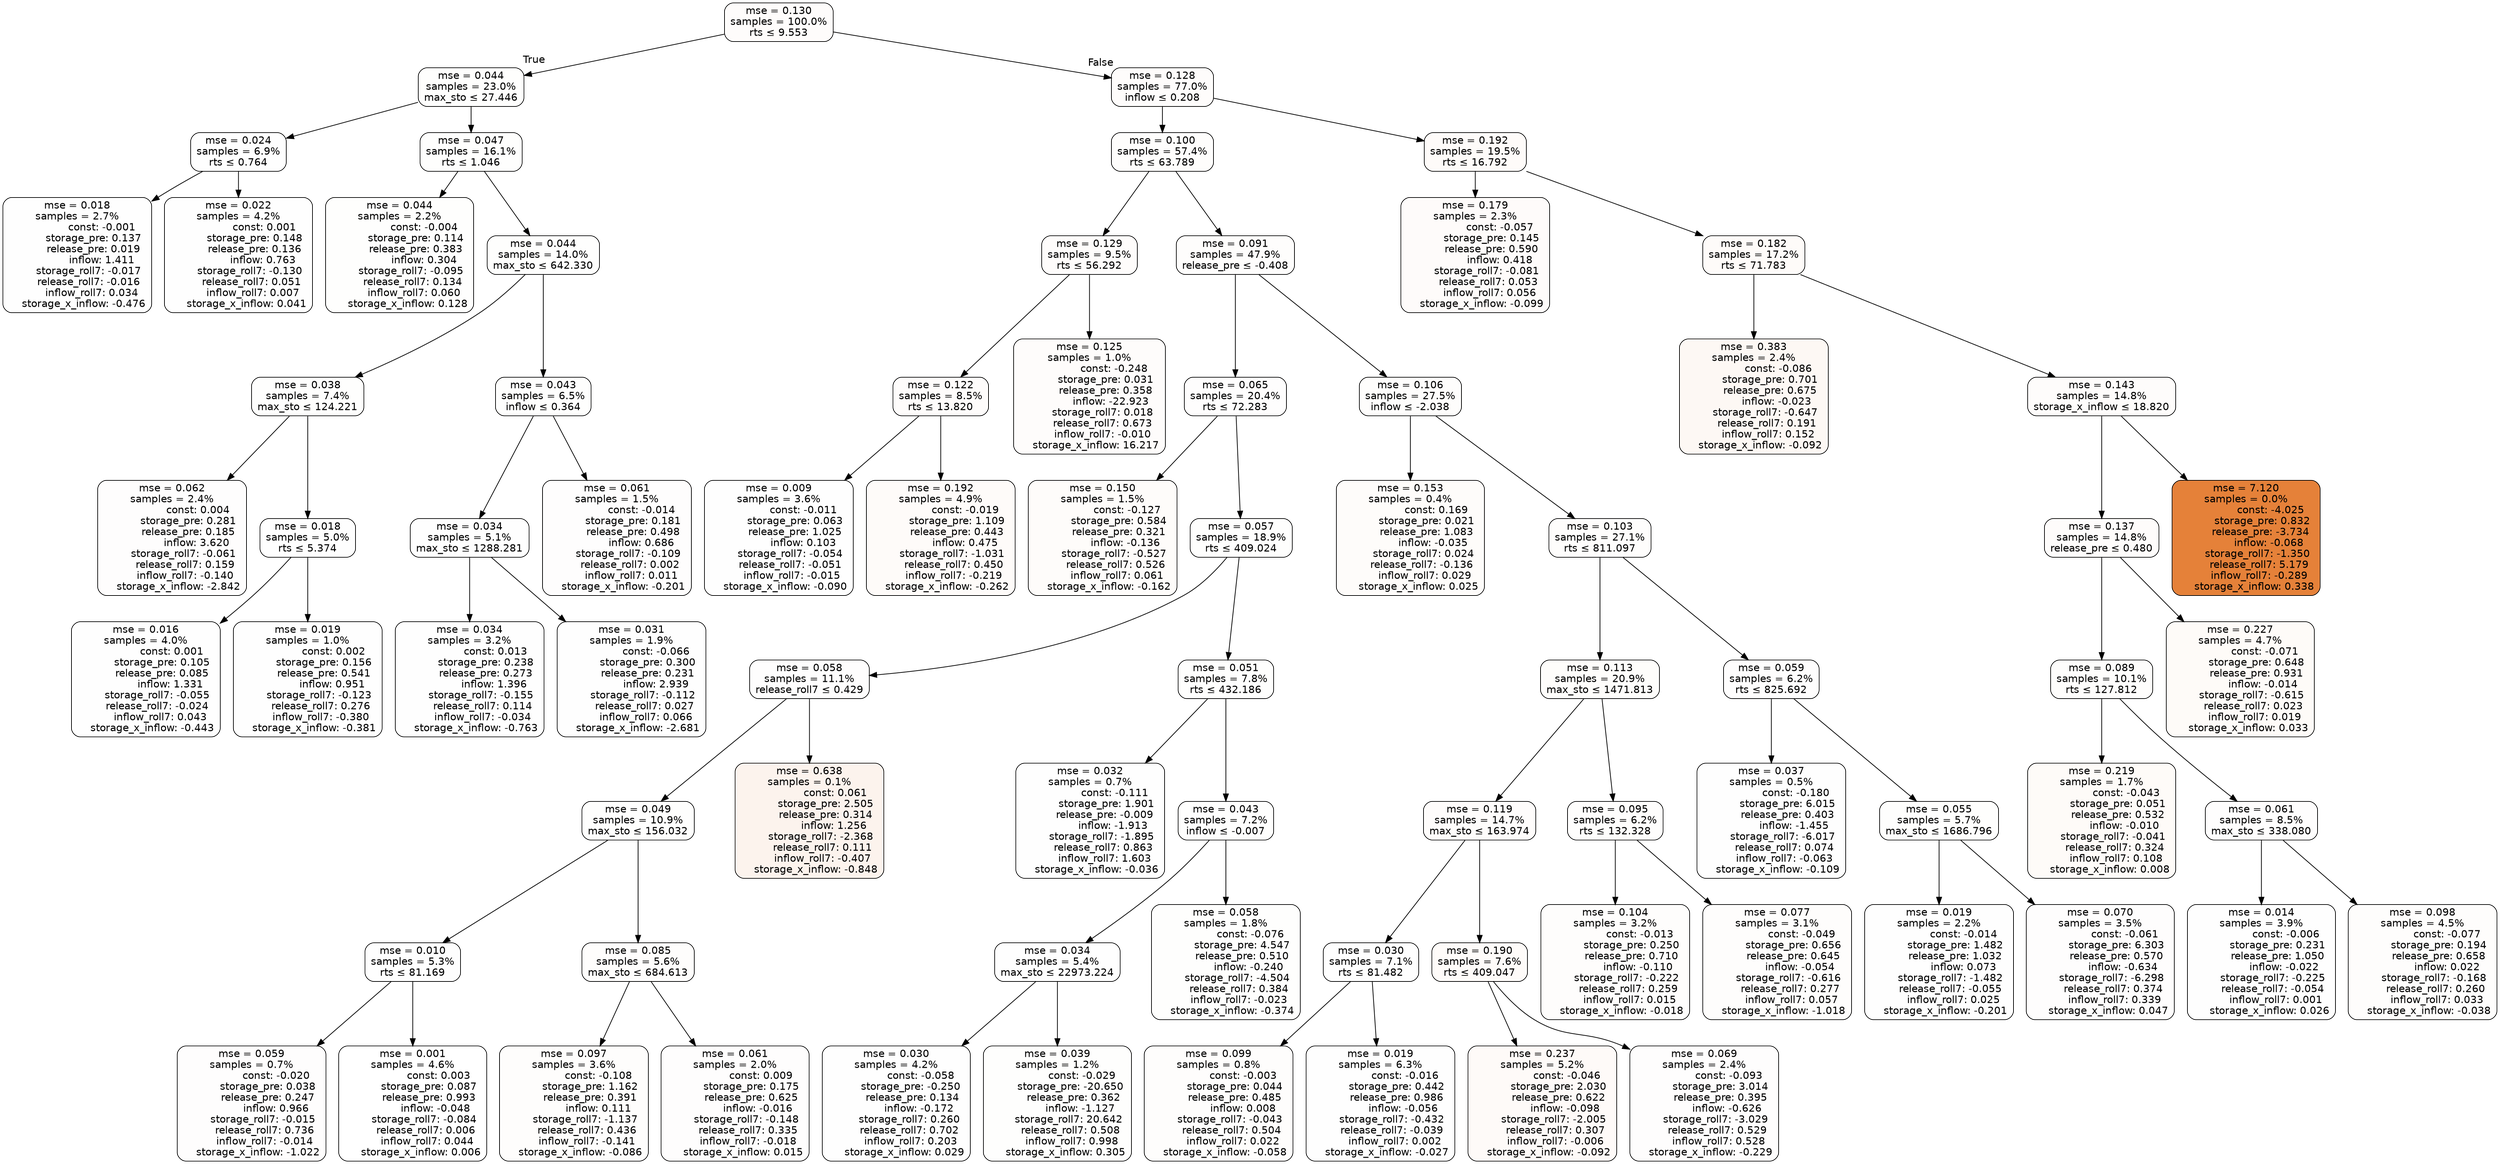 digraph tree {
bgcolor="transparent"
node [shape=rectangle, style="filled, rounded", color="black", fontname=helvetica] ;
edge [fontname=helvetica] ;
	"0" [label="mse = 0.130
samples = 100.0%
rts &le; 9.553", fillcolor="#fefcfb"]
	"1" [label="mse = 0.044
samples = 23.0%
max_sto &le; 27.446", fillcolor="#fefefd"]
	"2" [label="mse = 0.024
samples = 6.9%
rts &le; 0.764", fillcolor="#fefefe"]
	"3" [label="mse = 0.018
samples = 2.7%
               const: -0.001
          storage_pre: 0.137
          release_pre: 0.019
               inflow: 1.411
       storage_roll7: -0.017
       release_roll7: -0.016
         inflow_roll7: 0.034
    storage_x_inflow: -0.476", fillcolor="#fefefe"]
	"4" [label="mse = 0.022
samples = 4.2%
                const: 0.001
          storage_pre: 0.148
          release_pre: 0.136
               inflow: 0.763
       storage_roll7: -0.130
        release_roll7: 0.051
         inflow_roll7: 0.007
     storage_x_inflow: 0.041", fillcolor="#fefefe"]
	"5" [label="mse = 0.047
samples = 16.1%
rts &le; 1.046", fillcolor="#fefefd"]
	"6" [label="mse = 0.044
samples = 2.2%
               const: -0.004
          storage_pre: 0.114
          release_pre: 0.383
               inflow: 0.304
       storage_roll7: -0.095
        release_roll7: 0.134
         inflow_roll7: 0.060
     storage_x_inflow: 0.128", fillcolor="#fefefd"]
	"7" [label="mse = 0.044
samples = 14.0%
max_sto &le; 642.330", fillcolor="#fefefd"]
	"8" [label="mse = 0.038
samples = 7.4%
max_sto &le; 124.221", fillcolor="#fefefd"]
	"9" [label="mse = 0.062
samples = 2.4%
                const: 0.004
          storage_pre: 0.281
          release_pre: 0.185
               inflow: 3.620
       storage_roll7: -0.061
        release_roll7: 0.159
        inflow_roll7: -0.140
    storage_x_inflow: -2.842", fillcolor="#fefdfd"]
	"10" [label="mse = 0.018
samples = 5.0%
rts &le; 5.374", fillcolor="#fefefe"]
	"11" [label="mse = 0.016
samples = 4.0%
                const: 0.001
          storage_pre: 0.105
          release_pre: 0.085
               inflow: 1.331
       storage_roll7: -0.055
       release_roll7: -0.024
         inflow_roll7: 0.043
    storage_x_inflow: -0.443", fillcolor="#fefefe"]
	"12" [label="mse = 0.019
samples = 1.0%
                const: 0.002
          storage_pre: 0.156
          release_pre: 0.541
               inflow: 0.951
       storage_roll7: -0.123
        release_roll7: 0.276
        inflow_roll7: -0.380
    storage_x_inflow: -0.381", fillcolor="#fefefe"]
	"13" [label="mse = 0.043
samples = 6.5%
inflow &le; 0.364", fillcolor="#fefefd"]
	"14" [label="mse = 0.034
samples = 5.1%
max_sto &le; 1288.281", fillcolor="#fefefe"]
	"15" [label="mse = 0.034
samples = 3.2%
                const: 0.013
          storage_pre: 0.238
          release_pre: 0.273
               inflow: 1.396
       storage_roll7: -0.155
        release_roll7: 0.114
        inflow_roll7: -0.034
    storage_x_inflow: -0.763", fillcolor="#fefefe"]
	"16" [label="mse = 0.031
samples = 1.9%
               const: -0.066
          storage_pre: 0.300
          release_pre: 0.231
               inflow: 2.939
       storage_roll7: -0.112
        release_roll7: 0.027
         inflow_roll7: 0.066
    storage_x_inflow: -2.681", fillcolor="#fefefe"]
	"17" [label="mse = 0.061
samples = 1.5%
               const: -0.014
          storage_pre: 0.181
          release_pre: 0.498
               inflow: 0.686
       storage_roll7: -0.109
        release_roll7: 0.002
         inflow_roll7: 0.011
    storage_x_inflow: -0.201", fillcolor="#fefdfd"]
	"18" [label="mse = 0.128
samples = 77.0%
inflow &le; 0.208", fillcolor="#fefcfb"]
	"19" [label="mse = 0.100
samples = 57.4%
rts &le; 63.789", fillcolor="#fefdfc"]
	"20" [label="mse = 0.129
samples = 9.5%
rts &le; 56.292", fillcolor="#fefcfb"]
	"21" [label="mse = 0.122
samples = 8.5%
rts &le; 13.820", fillcolor="#fefcfb"]
	"22" [label="mse = 0.009
samples = 3.6%
               const: -0.011
          storage_pre: 0.063
          release_pre: 1.025
               inflow: 0.103
       storage_roll7: -0.054
       release_roll7: -0.051
        inflow_roll7: -0.015
    storage_x_inflow: -0.090", fillcolor="#fefefe"]
	"23" [label="mse = 0.192
samples = 4.9%
               const: -0.019
          storage_pre: 1.109
          release_pre: 0.443
               inflow: 0.475
       storage_roll7: -1.031
        release_roll7: 0.450
        inflow_roll7: -0.219
    storage_x_inflow: -0.262", fillcolor="#fefbf9"]
	"24" [label="mse = 0.125
samples = 1.0%
               const: -0.248
          storage_pre: 0.031
          release_pre: 0.358
             inflow: -22.923
        storage_roll7: 0.018
        release_roll7: 0.673
        inflow_roll7: -0.010
    storage_x_inflow: 16.217", fillcolor="#fefcfb"]
	"25" [label="mse = 0.091
samples = 47.9%
release_pre &le; -0.408", fillcolor="#fefdfc"]
	"26" [label="mse = 0.065
samples = 20.4%
rts &le; 72.283", fillcolor="#fefdfd"]
	"27" [label="mse = 0.150
samples = 1.5%
               const: -0.127
          storage_pre: 0.584
          release_pre: 0.321
              inflow: -0.136
       storage_roll7: -0.527
        release_roll7: 0.526
         inflow_roll7: 0.061
    storage_x_inflow: -0.162", fillcolor="#fefcfa"]
	"28" [label="mse = 0.057
samples = 18.9%
rts &le; 409.024", fillcolor="#fefefd"]
	"29" [label="mse = 0.058
samples = 11.1%
release_roll7 &le; 0.429", fillcolor="#fefdfd"]
	"30" [label="mse = 0.049
samples = 10.9%
max_sto &le; 156.032", fillcolor="#fefefd"]
	"31" [label="mse = 0.010
samples = 5.3%
rts &le; 81.169", fillcolor="#fefefe"]
	"32" [label="mse = 0.059
samples = 0.7%
               const: -0.020
          storage_pre: 0.038
          release_pre: 0.247
               inflow: 0.966
       storage_roll7: -0.015
        release_roll7: 0.736
        inflow_roll7: -0.014
    storage_x_inflow: -1.022", fillcolor="#fefdfd"]
	"33" [label="mse = 0.001
samples = 4.6%
                const: 0.003
          storage_pre: 0.087
          release_pre: 0.993
              inflow: -0.048
       storage_roll7: -0.084
        release_roll7: 0.006
         inflow_roll7: 0.044
     storage_x_inflow: 0.006", fillcolor="#ffffff"]
	"34" [label="mse = 0.085
samples = 5.6%
max_sto &le; 684.613", fillcolor="#fefdfc"]
	"35" [label="mse = 0.097
samples = 3.6%
               const: -0.108
          storage_pre: 1.162
          release_pre: 0.391
               inflow: 0.111
       storage_roll7: -1.137
        release_roll7: 0.436
        inflow_roll7: -0.141
    storage_x_inflow: -0.086", fillcolor="#fefdfc"]
	"36" [label="mse = 0.061
samples = 2.0%
                const: 0.009
          storage_pre: 0.175
          release_pre: 0.625
              inflow: -0.016
       storage_roll7: -0.148
        release_roll7: 0.335
        inflow_roll7: -0.018
     storage_x_inflow: 0.015", fillcolor="#fefdfd"]
	"37" [label="mse = 0.638
samples = 0.1%
                const: 0.061
          storage_pre: 2.505
          release_pre: 0.314
               inflow: 1.256
       storage_roll7: -2.368
        release_roll7: 0.111
        inflow_roll7: -0.407
    storage_x_inflow: -0.848", fillcolor="#fcf3ed"]
	"38" [label="mse = 0.051
samples = 7.8%
rts &le; 432.186", fillcolor="#fefefd"]
	"39" [label="mse = 0.032
samples = 0.7%
               const: -0.111
          storage_pre: 1.901
         release_pre: -0.009
              inflow: -1.913
       storage_roll7: -1.895
        release_roll7: 0.863
         inflow_roll7: 1.603
    storage_x_inflow: -0.036", fillcolor="#fefefe"]
	"40" [label="mse = 0.043
samples = 7.2%
inflow &le; -0.007", fillcolor="#fefefd"]
	"41" [label="mse = 0.034
samples = 5.4%
max_sto &le; 22973.224", fillcolor="#fefefe"]
	"42" [label="mse = 0.030
samples = 4.2%
               const: -0.058
         storage_pre: -0.250
          release_pre: 0.134
              inflow: -0.172
        storage_roll7: 0.260
        release_roll7: 0.702
         inflow_roll7: 0.203
     storage_x_inflow: 0.029", fillcolor="#fefefe"]
	"43" [label="mse = 0.039
samples = 1.2%
               const: -0.029
        storage_pre: -20.650
          release_pre: 0.362
              inflow: -1.127
       storage_roll7: 20.642
        release_roll7: 0.508
         inflow_roll7: 0.998
     storage_x_inflow: 0.305", fillcolor="#fefefd"]
	"44" [label="mse = 0.058
samples = 1.8%
               const: -0.076
          storage_pre: 4.547
          release_pre: 0.510
              inflow: -0.240
       storage_roll7: -4.504
        release_roll7: 0.384
        inflow_roll7: -0.023
    storage_x_inflow: -0.374", fillcolor="#fefefd"]
	"45" [label="mse = 0.106
samples = 27.5%
inflow &le; -2.038", fillcolor="#fefdfc"]
	"46" [label="mse = 0.153
samples = 0.4%
                const: 0.169
          storage_pre: 0.021
          release_pre: 1.083
              inflow: -0.035
        storage_roll7: 0.024
       release_roll7: -0.136
         inflow_roll7: 0.029
     storage_x_inflow: 0.025", fillcolor="#fefcfa"]
	"47" [label="mse = 0.103
samples = 27.1%
rts &le; 811.097", fillcolor="#fefdfc"]
	"48" [label="mse = 0.113
samples = 20.9%
max_sto &le; 1471.813", fillcolor="#fefdfb"]
	"49" [label="mse = 0.119
samples = 14.7%
max_sto &le; 163.974", fillcolor="#fefcfb"]
	"50" [label="mse = 0.030
samples = 7.1%
rts &le; 81.482", fillcolor="#fefefe"]
	"51" [label="mse = 0.099
samples = 0.8%
               const: -0.003
          storage_pre: 0.044
          release_pre: 0.485
               inflow: 0.008
       storage_roll7: -0.043
        release_roll7: 0.504
         inflow_roll7: 0.022
    storage_x_inflow: -0.058", fillcolor="#fefdfc"]
	"52" [label="mse = 0.019
samples = 6.3%
               const: -0.016
          storage_pre: 0.442
          release_pre: 0.986
              inflow: -0.056
       storage_roll7: -0.432
       release_roll7: -0.039
         inflow_roll7: 0.002
    storage_x_inflow: -0.027", fillcolor="#fefefe"]
	"53" [label="mse = 0.190
samples = 7.6%
rts &le; 409.047", fillcolor="#fefbf9"]
	"54" [label="mse = 0.237
samples = 5.2%
               const: -0.046
          storage_pre: 2.030
          release_pre: 0.622
              inflow: -0.098
       storage_roll7: -2.005
        release_roll7: 0.307
        inflow_roll7: -0.006
    storage_x_inflow: -0.092", fillcolor="#fefaf8"]
	"55" [label="mse = 0.069
samples = 2.4%
               const: -0.093
          storage_pre: 3.014
          release_pre: 0.395
              inflow: -0.626
       storage_roll7: -3.029
        release_roll7: 0.529
         inflow_roll7: 0.528
    storage_x_inflow: -0.229", fillcolor="#fefdfd"]
	"56" [label="mse = 0.095
samples = 6.2%
rts &le; 132.328", fillcolor="#fefdfc"]
	"57" [label="mse = 0.104
samples = 3.2%
               const: -0.013
          storage_pre: 0.250
          release_pre: 0.710
              inflow: -0.110
       storage_roll7: -0.222
        release_roll7: 0.259
         inflow_roll7: 0.015
    storage_x_inflow: -0.018", fillcolor="#fefdfc"]
	"58" [label="mse = 0.077
samples = 3.1%
               const: -0.049
          storage_pre: 0.656
          release_pre: 0.645
              inflow: -0.054
       storage_roll7: -0.616
        release_roll7: 0.277
         inflow_roll7: 0.057
    storage_x_inflow: -1.018", fillcolor="#fefdfc"]
	"59" [label="mse = 0.059
samples = 6.2%
rts &le; 825.692", fillcolor="#fefdfd"]
	"60" [label="mse = 0.037
samples = 0.5%
               const: -0.180
          storage_pre: 6.015
          release_pre: 0.403
              inflow: -1.455
       storage_roll7: -6.017
        release_roll7: 0.074
        inflow_roll7: -0.063
    storage_x_inflow: -0.109", fillcolor="#fefefe"]
	"61" [label="mse = 0.055
samples = 5.7%
max_sto &le; 1686.796", fillcolor="#fefefd"]
	"62" [label="mse = 0.019
samples = 2.2%
               const: -0.014
          storage_pre: 1.482
          release_pre: 1.032
               inflow: 0.073
       storage_roll7: -1.482
       release_roll7: -0.055
         inflow_roll7: 0.025
    storage_x_inflow: -0.201", fillcolor="#fefefe"]
	"63" [label="mse = 0.070
samples = 3.5%
               const: -0.061
          storage_pre: 6.303
          release_pre: 0.570
              inflow: -0.634
       storage_roll7: -6.298
        release_roll7: 0.374
         inflow_roll7: 0.339
     storage_x_inflow: 0.047", fillcolor="#fefdfd"]
	"64" [label="mse = 0.192
samples = 19.5%
rts &le; 16.792", fillcolor="#fefbf9"]
	"65" [label="mse = 0.179
samples = 2.3%
               const: -0.057
          storage_pre: 0.145
          release_pre: 0.590
               inflow: 0.418
       storage_roll7: -0.081
        release_roll7: 0.053
         inflow_roll7: 0.056
    storage_x_inflow: -0.099", fillcolor="#fefbfa"]
	"66" [label="mse = 0.182
samples = 17.2%
rts &le; 71.783", fillcolor="#fefbf9"]
	"67" [label="mse = 0.383
samples = 2.4%
               const: -0.086
          storage_pre: 0.701
          release_pre: 0.675
              inflow: -0.023
       storage_roll7: -0.647
        release_roll7: 0.191
         inflow_roll7: 0.152
    storage_x_inflow: -0.092", fillcolor="#fdf8f4"]
	"68" [label="mse = 0.143
samples = 14.8%
storage_x_inflow &le; 18.820", fillcolor="#fefcfb"]
	"69" [label="mse = 0.137
samples = 14.8%
release_pre &le; 0.480", fillcolor="#fefcfb"]
	"70" [label="mse = 0.089
samples = 10.1%
rts &le; 127.812", fillcolor="#fefdfc"]
	"71" [label="mse = 0.219
samples = 1.7%
               const: -0.043
          storage_pre: 0.051
          release_pre: 0.532
              inflow: -0.010
       storage_roll7: -0.041
        release_roll7: 0.324
         inflow_roll7: 0.108
     storage_x_inflow: 0.008", fillcolor="#fefbf8"]
	"72" [label="mse = 0.061
samples = 8.5%
max_sto &le; 338.080", fillcolor="#fefdfd"]
	"73" [label="mse = 0.014
samples = 3.9%
               const: -0.006
          storage_pre: 0.231
          release_pre: 1.050
              inflow: -0.022
       storage_roll7: -0.225
       release_roll7: -0.054
         inflow_roll7: 0.001
     storage_x_inflow: 0.026", fillcolor="#fefefe"]
	"74" [label="mse = 0.098
samples = 4.5%
               const: -0.077
          storage_pre: 0.194
          release_pre: 0.658
               inflow: 0.022
       storage_roll7: -0.168
        release_roll7: 0.260
         inflow_roll7: 0.033
    storage_x_inflow: -0.038", fillcolor="#fefdfc"]
	"75" [label="mse = 0.227
samples = 4.7%
               const: -0.071
          storage_pre: 0.648
          release_pre: 0.931
              inflow: -0.014
       storage_roll7: -0.615
        release_roll7: 0.023
         inflow_roll7: 0.019
     storage_x_inflow: 0.033", fillcolor="#fefbf8"]
	"76" [label="mse = 7.120
samples = 0.0%
               const: -4.025
          storage_pre: 0.832
         release_pre: -3.734
              inflow: -0.068
       storage_roll7: -1.350
        release_roll7: 5.179
        inflow_roll7: -0.289
     storage_x_inflow: 0.338", fillcolor="#e58139"]

	"0" -> "1" [labeldistance=2.5, labelangle=45, headlabel="True"]
	"1" -> "2"
	"2" -> "3"
	"2" -> "4"
	"1" -> "5"
	"5" -> "6"
	"5" -> "7"
	"7" -> "8"
	"8" -> "9"
	"8" -> "10"
	"10" -> "11"
	"10" -> "12"
	"7" -> "13"
	"13" -> "14"
	"14" -> "15"
	"14" -> "16"
	"13" -> "17"
	"0" -> "18" [labeldistance=2.5, labelangle=-45, headlabel="False"]
	"18" -> "19"
	"19" -> "20"
	"20" -> "21"
	"21" -> "22"
	"21" -> "23"
	"20" -> "24"
	"19" -> "25"
	"25" -> "26"
	"26" -> "27"
	"26" -> "28"
	"28" -> "29"
	"29" -> "30"
	"30" -> "31"
	"31" -> "32"
	"31" -> "33"
	"30" -> "34"
	"34" -> "35"
	"34" -> "36"
	"29" -> "37"
	"28" -> "38"
	"38" -> "39"
	"38" -> "40"
	"40" -> "41"
	"41" -> "42"
	"41" -> "43"
	"40" -> "44"
	"25" -> "45"
	"45" -> "46"
	"45" -> "47"
	"47" -> "48"
	"48" -> "49"
	"49" -> "50"
	"50" -> "51"
	"50" -> "52"
	"49" -> "53"
	"53" -> "54"
	"53" -> "55"
	"48" -> "56"
	"56" -> "57"
	"56" -> "58"
	"47" -> "59"
	"59" -> "60"
	"59" -> "61"
	"61" -> "62"
	"61" -> "63"
	"18" -> "64"
	"64" -> "65"
	"64" -> "66"
	"66" -> "67"
	"66" -> "68"
	"68" -> "69"
	"69" -> "70"
	"70" -> "71"
	"70" -> "72"
	"72" -> "73"
	"72" -> "74"
	"69" -> "75"
	"68" -> "76"
}